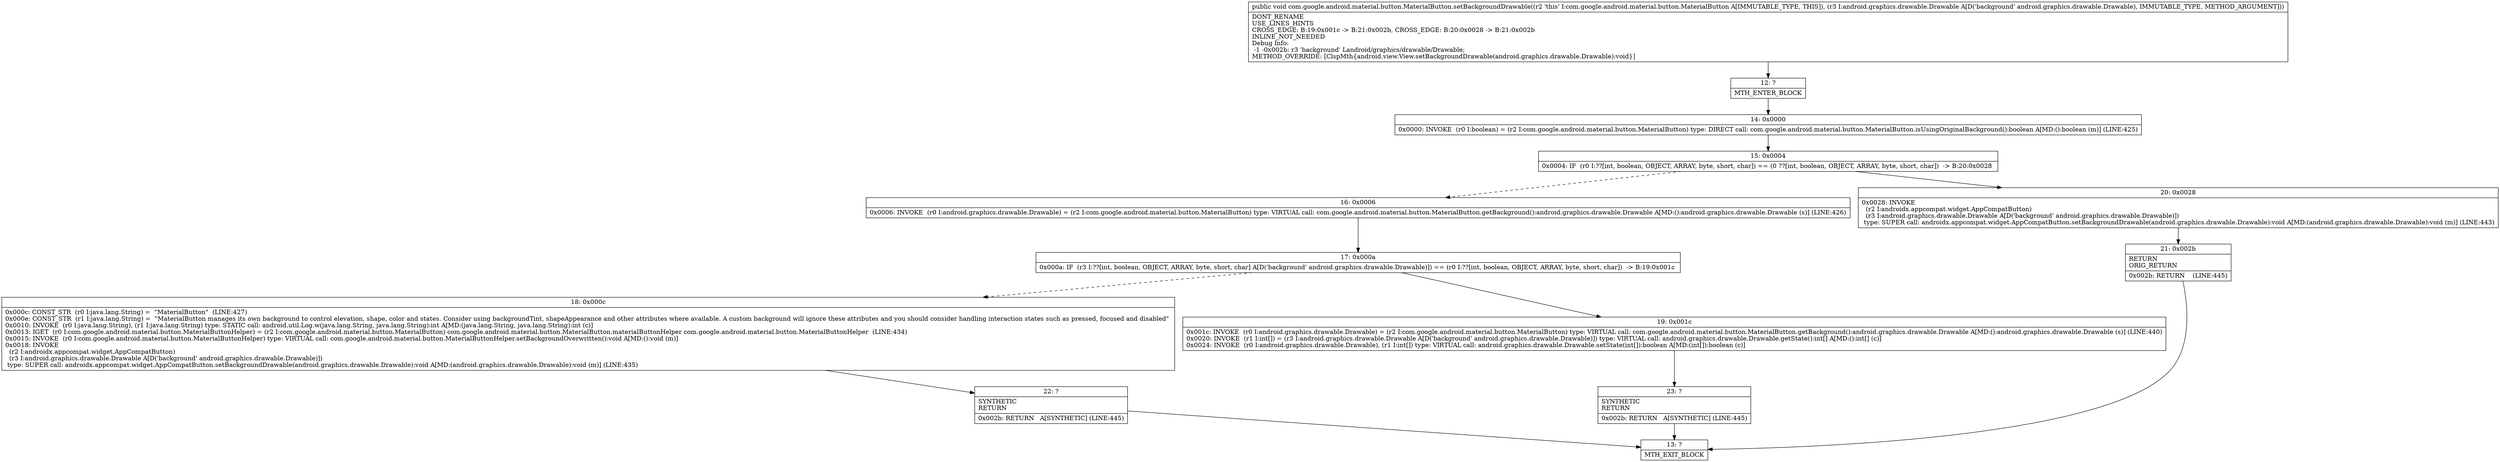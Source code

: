 digraph "CFG forcom.google.android.material.button.MaterialButton.setBackgroundDrawable(Landroid\/graphics\/drawable\/Drawable;)V" {
Node_12 [shape=record,label="{12\:\ ?|MTH_ENTER_BLOCK\l}"];
Node_14 [shape=record,label="{14\:\ 0x0000|0x0000: INVOKE  (r0 I:boolean) = (r2 I:com.google.android.material.button.MaterialButton) type: DIRECT call: com.google.android.material.button.MaterialButton.isUsingOriginalBackground():boolean A[MD:():boolean (m)] (LINE:425)\l}"];
Node_15 [shape=record,label="{15\:\ 0x0004|0x0004: IF  (r0 I:??[int, boolean, OBJECT, ARRAY, byte, short, char]) == (0 ??[int, boolean, OBJECT, ARRAY, byte, short, char])  \-\> B:20:0x0028 \l}"];
Node_16 [shape=record,label="{16\:\ 0x0006|0x0006: INVOKE  (r0 I:android.graphics.drawable.Drawable) = (r2 I:com.google.android.material.button.MaterialButton) type: VIRTUAL call: com.google.android.material.button.MaterialButton.getBackground():android.graphics.drawable.Drawable A[MD:():android.graphics.drawable.Drawable (s)] (LINE:426)\l}"];
Node_17 [shape=record,label="{17\:\ 0x000a|0x000a: IF  (r3 I:??[int, boolean, OBJECT, ARRAY, byte, short, char] A[D('background' android.graphics.drawable.Drawable)]) == (r0 I:??[int, boolean, OBJECT, ARRAY, byte, short, char])  \-\> B:19:0x001c \l}"];
Node_18 [shape=record,label="{18\:\ 0x000c|0x000c: CONST_STR  (r0 I:java.lang.String) =  \"MaterialButton\"  (LINE:427)\l0x000e: CONST_STR  (r1 I:java.lang.String) =  \"MaterialButton manages its own background to control elevation, shape, color and states. Consider using backgroundTint, shapeAppearance and other attributes where available. A custom background will ignore these attributes and you should consider handling interaction states such as pressed, focused and disabled\" \l0x0010: INVOKE  (r0 I:java.lang.String), (r1 I:java.lang.String) type: STATIC call: android.util.Log.w(java.lang.String, java.lang.String):int A[MD:(java.lang.String, java.lang.String):int (c)]\l0x0013: IGET  (r0 I:com.google.android.material.button.MaterialButtonHelper) = (r2 I:com.google.android.material.button.MaterialButton) com.google.android.material.button.MaterialButton.materialButtonHelper com.google.android.material.button.MaterialButtonHelper  (LINE:434)\l0x0015: INVOKE  (r0 I:com.google.android.material.button.MaterialButtonHelper) type: VIRTUAL call: com.google.android.material.button.MaterialButtonHelper.setBackgroundOverwritten():void A[MD:():void (m)]\l0x0018: INVOKE  \l  (r2 I:androidx.appcompat.widget.AppCompatButton)\l  (r3 I:android.graphics.drawable.Drawable A[D('background' android.graphics.drawable.Drawable)])\l type: SUPER call: androidx.appcompat.widget.AppCompatButton.setBackgroundDrawable(android.graphics.drawable.Drawable):void A[MD:(android.graphics.drawable.Drawable):void (m)] (LINE:435)\l}"];
Node_22 [shape=record,label="{22\:\ ?|SYNTHETIC\lRETURN\l|0x002b: RETURN   A[SYNTHETIC] (LINE:445)\l}"];
Node_13 [shape=record,label="{13\:\ ?|MTH_EXIT_BLOCK\l}"];
Node_19 [shape=record,label="{19\:\ 0x001c|0x001c: INVOKE  (r0 I:android.graphics.drawable.Drawable) = (r2 I:com.google.android.material.button.MaterialButton) type: VIRTUAL call: com.google.android.material.button.MaterialButton.getBackground():android.graphics.drawable.Drawable A[MD:():android.graphics.drawable.Drawable (s)] (LINE:440)\l0x0020: INVOKE  (r1 I:int[]) = (r3 I:android.graphics.drawable.Drawable A[D('background' android.graphics.drawable.Drawable)]) type: VIRTUAL call: android.graphics.drawable.Drawable.getState():int[] A[MD:():int[] (c)]\l0x0024: INVOKE  (r0 I:android.graphics.drawable.Drawable), (r1 I:int[]) type: VIRTUAL call: android.graphics.drawable.Drawable.setState(int[]):boolean A[MD:(int[]):boolean (c)]\l}"];
Node_23 [shape=record,label="{23\:\ ?|SYNTHETIC\lRETURN\l|0x002b: RETURN   A[SYNTHETIC] (LINE:445)\l}"];
Node_20 [shape=record,label="{20\:\ 0x0028|0x0028: INVOKE  \l  (r2 I:androidx.appcompat.widget.AppCompatButton)\l  (r3 I:android.graphics.drawable.Drawable A[D('background' android.graphics.drawable.Drawable)])\l type: SUPER call: androidx.appcompat.widget.AppCompatButton.setBackgroundDrawable(android.graphics.drawable.Drawable):void A[MD:(android.graphics.drawable.Drawable):void (m)] (LINE:443)\l}"];
Node_21 [shape=record,label="{21\:\ 0x002b|RETURN\lORIG_RETURN\l|0x002b: RETURN    (LINE:445)\l}"];
MethodNode[shape=record,label="{public void com.google.android.material.button.MaterialButton.setBackgroundDrawable((r2 'this' I:com.google.android.material.button.MaterialButton A[IMMUTABLE_TYPE, THIS]), (r3 I:android.graphics.drawable.Drawable A[D('background' android.graphics.drawable.Drawable), IMMUTABLE_TYPE, METHOD_ARGUMENT]))  | DONT_RENAME\lUSE_LINES_HINTS\lCROSS_EDGE: B:19:0x001c \-\> B:21:0x002b, CROSS_EDGE: B:20:0x0028 \-\> B:21:0x002b\lINLINE_NOT_NEEDED\lDebug Info:\l  \-1 \-0x002b: r3 'background' Landroid\/graphics\/drawable\/Drawable;\lMETHOD_OVERRIDE: [ClspMth\{android.view.View.setBackgroundDrawable(android.graphics.drawable.Drawable):void\}]\l}"];
MethodNode -> Node_12;Node_12 -> Node_14;
Node_14 -> Node_15;
Node_15 -> Node_16[style=dashed];
Node_15 -> Node_20;
Node_16 -> Node_17;
Node_17 -> Node_18[style=dashed];
Node_17 -> Node_19;
Node_18 -> Node_22;
Node_22 -> Node_13;
Node_19 -> Node_23;
Node_23 -> Node_13;
Node_20 -> Node_21;
Node_21 -> Node_13;
}


